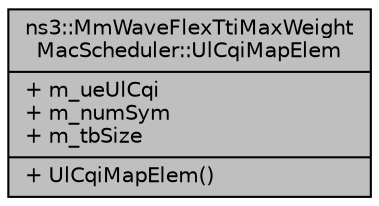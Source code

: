 digraph "ns3::MmWaveFlexTtiMaxWeightMacScheduler::UlCqiMapElem"
{
  edge [fontname="Helvetica",fontsize="10",labelfontname="Helvetica",labelfontsize="10"];
  node [fontname="Helvetica",fontsize="10",shape=record];
  Node1 [label="{ns3::MmWaveFlexTtiMaxWeight\lMacScheduler::UlCqiMapElem\n|+ m_ueUlCqi\l+ m_numSym\l+ m_tbSize\l|+ UlCqiMapElem()\l}",height=0.2,width=0.4,color="black", fillcolor="grey75", style="filled", fontcolor="black"];
}
